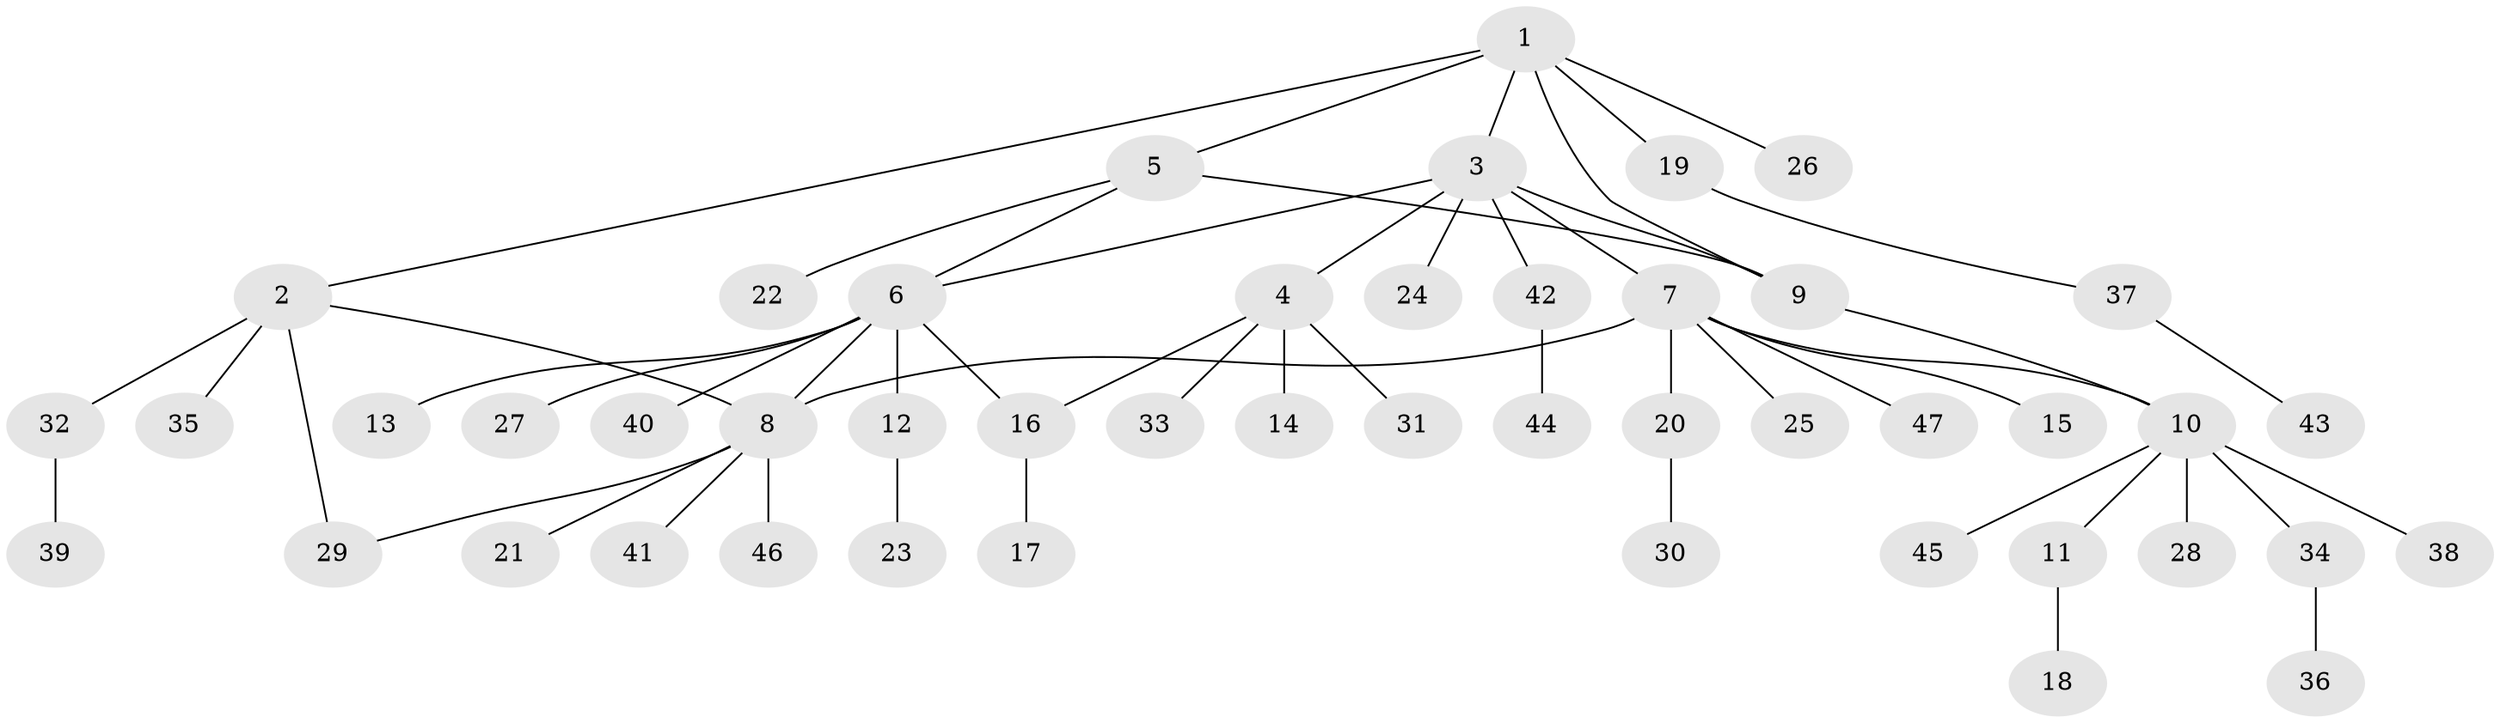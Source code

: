 // coarse degree distribution, {9: 0.06060606060606061, 5: 0.030303030303030304, 4: 0.06060606060606061, 6: 0.09090909090909091, 1: 0.696969696969697, 2: 0.06060606060606061}
// Generated by graph-tools (version 1.1) at 2025/24/03/03/25 07:24:12]
// undirected, 47 vertices, 54 edges
graph export_dot {
graph [start="1"]
  node [color=gray90,style=filled];
  1;
  2;
  3;
  4;
  5;
  6;
  7;
  8;
  9;
  10;
  11;
  12;
  13;
  14;
  15;
  16;
  17;
  18;
  19;
  20;
  21;
  22;
  23;
  24;
  25;
  26;
  27;
  28;
  29;
  30;
  31;
  32;
  33;
  34;
  35;
  36;
  37;
  38;
  39;
  40;
  41;
  42;
  43;
  44;
  45;
  46;
  47;
  1 -- 2;
  1 -- 3;
  1 -- 5;
  1 -- 9;
  1 -- 19;
  1 -- 26;
  2 -- 8;
  2 -- 29;
  2 -- 32;
  2 -- 35;
  3 -- 4;
  3 -- 6;
  3 -- 7;
  3 -- 9;
  3 -- 24;
  3 -- 42;
  4 -- 14;
  4 -- 16;
  4 -- 31;
  4 -- 33;
  5 -- 6;
  5 -- 9;
  5 -- 22;
  6 -- 8;
  6 -- 12;
  6 -- 13;
  6 -- 16;
  6 -- 27;
  6 -- 40;
  7 -- 8;
  7 -- 10;
  7 -- 15;
  7 -- 20;
  7 -- 25;
  7 -- 47;
  8 -- 21;
  8 -- 29;
  8 -- 41;
  8 -- 46;
  9 -- 10;
  10 -- 11;
  10 -- 28;
  10 -- 34;
  10 -- 38;
  10 -- 45;
  11 -- 18;
  12 -- 23;
  16 -- 17;
  19 -- 37;
  20 -- 30;
  32 -- 39;
  34 -- 36;
  37 -- 43;
  42 -- 44;
}
